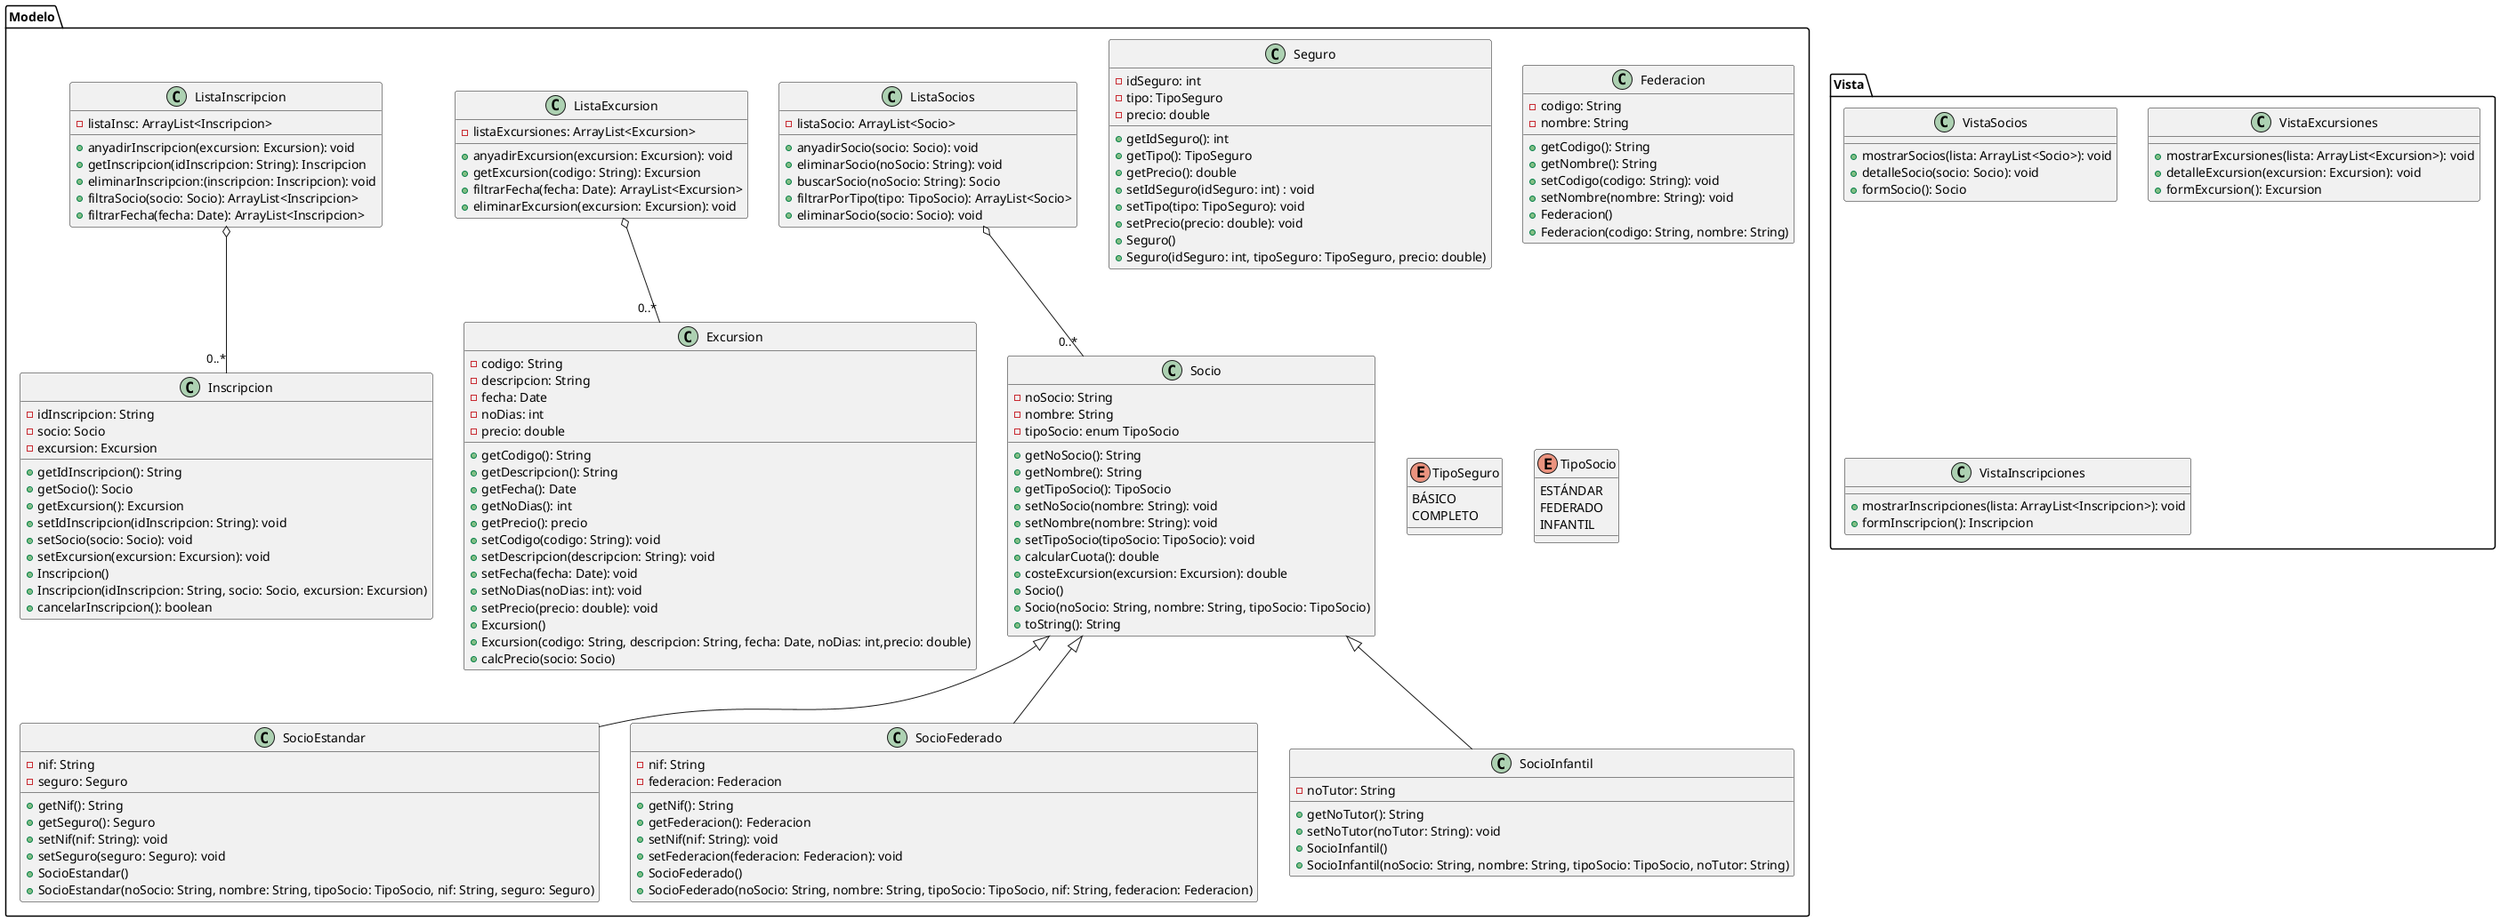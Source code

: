 @startuml
'https://plantuml.com/class-diagram


package "Modelo" {
abstract class Socio
class SocioEstandar extends Socio
class SocioFederado extends Socio
class SocioInfantil extends Socio



class Socio{
- noSocio: String
- nombre: String
- tipoSocio: enum TipoSocio
+ getNoSocio(): String
+ getNombre(): String
+ getTipoSocio(): TipoSocio
+ setNoSocio(nombre: String): void
+ setNombre(nombre: String): void
+ setTipoSocio(tipoSocio: TipoSocio): void
+ calcularCuota(): double
+ costeExcursion(excursion: Excursion): double
+ Socio()
+ Socio(noSocio: String, nombre: String, tipoSocio: TipoSocio)
+ toString(): String
}

class SocioEstandar {
- nif: String
- seguro: Seguro
+ getNif(): String
+ getSeguro(): Seguro
+ setNif(nif: String): void
+ setSeguro(seguro: Seguro): void
+ SocioEstandar()
+ SocioEstandar(noSocio: String, nombre: String, tipoSocio: TipoSocio, nif: String, seguro: Seguro)
}

class SocioFederado {
- nif: String
- federacion: Federacion
+ getNif(): String
+ getFederacion(): Federacion
+ setNif(nif: String): void
+ setFederacion(federacion: Federacion): void
+ SocioFederado()
+ SocioFederado(noSocio: String, nombre: String, tipoSocio: TipoSocio, nif: String, federacion: Federacion)
}

class SocioInfantil {
- noTutor: String
+ getNoTutor(): String
+ setNoTutor(noTutor: String): void
+ SocioInfantil()
+ SocioInfantil(noSocio: String, nombre: String, tipoSocio: TipoSocio, noTutor: String)
}

class Excursion {
- codigo: String
- descripcion: String
'Date o DateTime?
- fecha: Date
- noDias: int
- precio: double
+ getCodigo(): String
+ getDescripcion(): String
+ getFecha(): Date
+ getNoDias(): int
+ getPrecio(): precio
+ setCodigo(codigo: String): void
+ setDescripcion(descripcion: String): void
+ setFecha(fecha: Date): void
+ setNoDias(noDias: int): void
+ setPrecio(precio: double): void
+ Excursion()
+ Excursion(codigo: String, descripcion: String, fecha: Date, noDias: int,precio: double)
+ calcPrecio(socio: Socio)
}

class Seguro {
- idSeguro: int
- tipo: TipoSeguro
- precio: double
+ getIdSeguro(): int
+ getTipo(): TipoSeguro
+ getPrecio(): double
+ setIdSeguro(idSeguro: int) : void
+ setTipo(tipo: TipoSeguro): void
+ setPrecio(precio: double): void
+ Seguro()
+ Seguro(idSeguro: int, tipoSeguro: TipoSeguro, precio: double)
}

class Federacion{
- codigo: String
- nombre: String
+ getCodigo(): String
+ getNombre(): String
+ setCodigo(codigo: String): void
+ setNombre(nombre: String): void
+ Federacion()
+ Federacion(codigo: String, nombre: String)
}

class Inscripcion {
- idInscripcion: String
- socio: Socio
- excursion: Excursion
+ getIdInscripcion(): String
+ getSocio(): Socio
+ getExcursion(): Excursion
+ setIdInscripcion(idInscripcion: String): void
+ setSocio(socio: Socio): void
+ setExcursion(excursion: Excursion): void
+ Inscripcion()
+ Inscripcion(idInscripcion: String, socio: Socio, excursion: Excursion)
+ cancelarInscripcion(): boolean
}

class ListaSocios {
- listaSocio: ArrayList<Socio>
+ anyadirSocio(socio: Socio): void
+ eliminarSocio(noSocio: String): void
+ buscarSocio(noSocio: String): Socio
+ filtrarPorTipo(tipo: TipoSocio): ArrayList<Socio>
+ eliminarSocio(socio: Socio): void
}

class ListaExcursion {
- listaExcursiones: ArrayList<Excursion>
+ anyadirExcursion(excursion: Excursion): void
+ getExcursion(codigo: String): Excursion
+ filtrarFecha(fecha: Date): ArrayList<Excursion>
+ eliminarExcursion(excursion: Excursion): void
}

class ListaInscripcion {
- listaInsc: ArrayList<Inscripcion>
+ anyadirInscripcion(excursion: Excursion): void
+ getInscripcion(idInscripcion: String): Inscripcion
+ eliminarInscripcion:(inscripcion: Inscripcion): void
+ filtraSocio(socio: Socio): ArrayList<Inscripcion>
+ filtrarFecha(fecha: Date): ArrayList<Inscripcion>
}

enum TipoSeguro {
BÁSICO
COMPLETO
}

enum TipoSocio {
ESTÁNDAR
FEDERADO
INFANTIL
}

}

package Vista{
    class VistaSocios {
        + mostrarSocios(lista: ArrayList<Socio>): void
        + detalleSocio(socio: Socio): void
        + formSocio(): Socio
    }

    class VistaExcursiones {
        + mostrarExcursiones(lista: ArrayList<Excursion>): void
        + detalleExcursion(excursion: Excursion): void
        + formExcursion(): Excursion
    }

    class VistaInscripciones {
        + mostrarInscripciones(lista: ArrayList<Inscripcion>): void
        + formInscripcion(): Inscripcion
    }
}

ListaSocios o-- "0..*" Socio
ListaExcursion o-- "0..*" Excursion
ListaInscripcion o-- "0..*" Inscripcion
@enduml